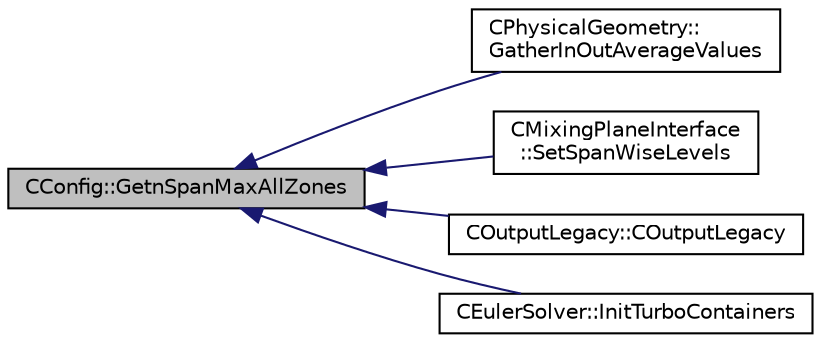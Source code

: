 digraph "CConfig::GetnSpanMaxAllZones"
{
  edge [fontname="Helvetica",fontsize="10",labelfontname="Helvetica",labelfontsize="10"];
  node [fontname="Helvetica",fontsize="10",shape=record];
  rankdir="LR";
  Node9543 [label="CConfig::GetnSpanMaxAllZones",height=0.2,width=0.4,color="black", fillcolor="grey75", style="filled", fontcolor="black"];
  Node9543 -> Node9544 [dir="back",color="midnightblue",fontsize="10",style="solid",fontname="Helvetica"];
  Node9544 [label="CPhysicalGeometry::\lGatherInOutAverageValues",height=0.2,width=0.4,color="black", fillcolor="white", style="filled",URL="$class_c_physical_geometry.html#a217e5337523ba85579c8a3d209bf25d9",tooltip="Set turbo boundary vertex. "];
  Node9543 -> Node9545 [dir="back",color="midnightblue",fontsize="10",style="solid",fontname="Helvetica"];
  Node9545 [label="CMixingPlaneInterface\l::SetSpanWiseLevels",height=0.2,width=0.4,color="black", fillcolor="white", style="filled",URL="$class_c_mixing_plane_interface.html#aa114ebc85ffe8a1287a97d56e7ee4dac",tooltip="Initialize quantities for spanwise sections for interpolation. "];
  Node9543 -> Node9546 [dir="back",color="midnightblue",fontsize="10",style="solid",fontname="Helvetica"];
  Node9546 [label="COutputLegacy::COutputLegacy",height=0.2,width=0.4,color="black", fillcolor="white", style="filled",URL="$class_c_output_legacy.html#afb0a799ee8efdded5660c12de884ce9c",tooltip="Constructor of the class. "];
  Node9543 -> Node9547 [dir="back",color="midnightblue",fontsize="10",style="solid",fontname="Helvetica"];
  Node9547 [label="CEulerSolver::InitTurboContainers",height=0.2,width=0.4,color="black", fillcolor="white", style="filled",URL="$class_c_euler_solver.html#a4ad866d7431d69fba0a8bc491014f264",tooltip="Initilize turbo containers. "];
}
